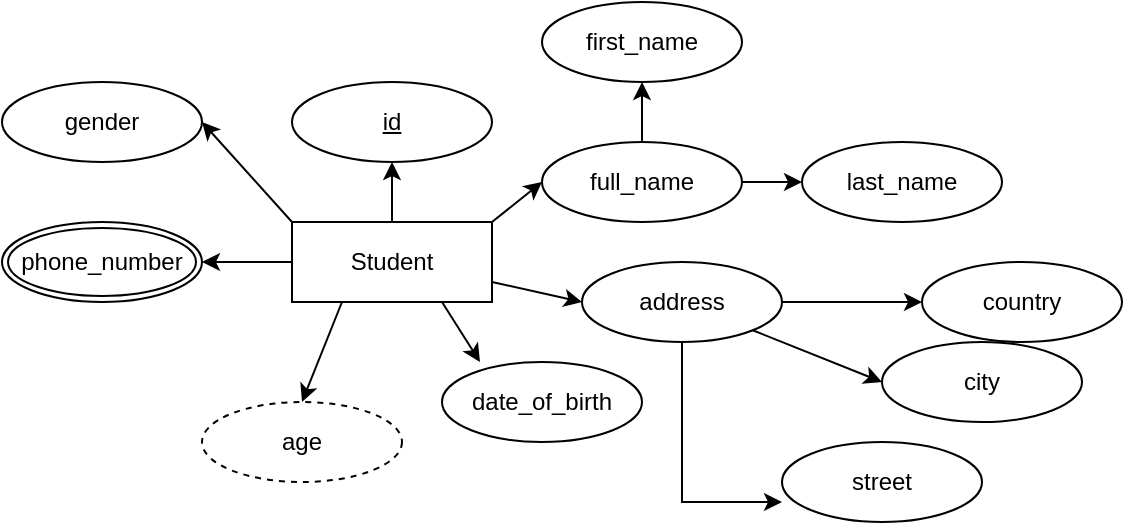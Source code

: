 <mxfile version="15.4.1" type="github">
  <diagram id="R2lEEEUBdFMjLlhIrx00" name="Page-1">
    <mxGraphModel dx="868" dy="450" grid="1" gridSize="10" guides="1" tooltips="1" connect="1" arrows="1" fold="1" page="1" pageScale="1" pageWidth="850" pageHeight="1100" math="0" shadow="0" extFonts="Permanent Marker^https://fonts.googleapis.com/css?family=Permanent+Marker">
      <root>
        <mxCell id="0" />
        <mxCell id="1" parent="0" />
        <mxCell id="yAVmMTq7NJZBaWAWzbw9-13" value="id" style="ellipse;whiteSpace=wrap;html=1;align=center;fontStyle=4;shadow=0;" vertex="1" parent="1">
          <mxGeometry x="315" y="40" width="100" height="40" as="geometry" />
        </mxCell>
        <mxCell id="yAVmMTq7NJZBaWAWzbw9-15" style="edgeStyle=orthogonalEdgeStyle;rounded=0;orthogonalLoop=1;jettySize=auto;html=1;" edge="1" parent="1" source="yAVmMTq7NJZBaWAWzbw9-14" target="yAVmMTq7NJZBaWAWzbw9-16">
          <mxGeometry relative="1" as="geometry">
            <mxPoint x="580" y="70" as="targetPoint" />
          </mxGeometry>
        </mxCell>
        <mxCell id="yAVmMTq7NJZBaWAWzbw9-18" style="edgeStyle=orthogonalEdgeStyle;rounded=0;orthogonalLoop=1;jettySize=auto;html=1;entryX=0;entryY=0.5;entryDx=0;entryDy=0;" edge="1" parent="1" source="yAVmMTq7NJZBaWAWzbw9-14" target="yAVmMTq7NJZBaWAWzbw9-17">
          <mxGeometry relative="1" as="geometry" />
        </mxCell>
        <mxCell id="yAVmMTq7NJZBaWAWzbw9-14" value="full_name" style="ellipse;whiteSpace=wrap;html=1;align=center;shadow=0;" vertex="1" parent="1">
          <mxGeometry x="440" y="70" width="100" height="40" as="geometry" />
        </mxCell>
        <mxCell id="yAVmMTq7NJZBaWAWzbw9-16" value="first_name" style="ellipse;whiteSpace=wrap;html=1;align=center;shadow=0;" vertex="1" parent="1">
          <mxGeometry x="440" width="100" height="40" as="geometry" />
        </mxCell>
        <mxCell id="yAVmMTq7NJZBaWAWzbw9-17" value="last_name" style="ellipse;whiteSpace=wrap;html=1;align=center;shadow=0;" vertex="1" parent="1">
          <mxGeometry x="570" y="70" width="100" height="40" as="geometry" />
        </mxCell>
        <mxCell id="yAVmMTq7NJZBaWAWzbw9-21" value="date_of_birth" style="ellipse;whiteSpace=wrap;html=1;align=center;shadow=0;" vertex="1" parent="1">
          <mxGeometry x="390" y="180" width="100" height="40" as="geometry" />
        </mxCell>
        <mxCell id="yAVmMTq7NJZBaWAWzbw9-22" value="age" style="ellipse;whiteSpace=wrap;html=1;align=center;dashed=1;shadow=0;" vertex="1" parent="1">
          <mxGeometry x="270" y="200" width="100" height="40" as="geometry" />
        </mxCell>
        <mxCell id="yAVmMTq7NJZBaWAWzbw9-26" value="" style="edgeStyle=orthogonalEdgeStyle;rounded=0;orthogonalLoop=1;jettySize=auto;html=1;" edge="1" parent="1" source="yAVmMTq7NJZBaWAWzbw9-25" target="yAVmMTq7NJZBaWAWzbw9-13">
          <mxGeometry relative="1" as="geometry" />
        </mxCell>
        <mxCell id="yAVmMTq7NJZBaWAWzbw9-31" style="edgeStyle=orthogonalEdgeStyle;rounded=0;orthogonalLoop=1;jettySize=auto;html=1;entryX=1;entryY=0.5;entryDx=0;entryDy=0;" edge="1" parent="1" source="yAVmMTq7NJZBaWAWzbw9-25" target="yAVmMTq7NJZBaWAWzbw9-30">
          <mxGeometry relative="1" as="geometry" />
        </mxCell>
        <mxCell id="yAVmMTq7NJZBaWAWzbw9-42" style="rounded=0;orthogonalLoop=1;jettySize=auto;html=1;exitX=0;exitY=0;exitDx=0;exitDy=0;entryX=1;entryY=0.5;entryDx=0;entryDy=0;" edge="1" parent="1" source="yAVmMTq7NJZBaWAWzbw9-25" target="yAVmMTq7NJZBaWAWzbw9-32">
          <mxGeometry relative="1" as="geometry" />
        </mxCell>
        <mxCell id="yAVmMTq7NJZBaWAWzbw9-43" style="edgeStyle=none;rounded=0;orthogonalLoop=1;jettySize=auto;html=1;exitX=1;exitY=0;exitDx=0;exitDy=0;entryX=0;entryY=0.5;entryDx=0;entryDy=0;" edge="1" parent="1" source="yAVmMTq7NJZBaWAWzbw9-25" target="yAVmMTq7NJZBaWAWzbw9-14">
          <mxGeometry relative="1" as="geometry" />
        </mxCell>
        <mxCell id="yAVmMTq7NJZBaWAWzbw9-44" style="edgeStyle=none;rounded=0;orthogonalLoop=1;jettySize=auto;html=1;exitX=1;exitY=0.75;exitDx=0;exitDy=0;entryX=0;entryY=0.5;entryDx=0;entryDy=0;" edge="1" parent="1" source="yAVmMTq7NJZBaWAWzbw9-25" target="yAVmMTq7NJZBaWAWzbw9-34">
          <mxGeometry relative="1" as="geometry" />
        </mxCell>
        <mxCell id="yAVmMTq7NJZBaWAWzbw9-45" style="edgeStyle=none;rounded=0;orthogonalLoop=1;jettySize=auto;html=1;exitX=0.75;exitY=1;exitDx=0;exitDy=0;entryX=0.19;entryY=0;entryDx=0;entryDy=0;entryPerimeter=0;" edge="1" parent="1" source="yAVmMTq7NJZBaWAWzbw9-25" target="yAVmMTq7NJZBaWAWzbw9-21">
          <mxGeometry relative="1" as="geometry" />
        </mxCell>
        <mxCell id="yAVmMTq7NJZBaWAWzbw9-46" style="edgeStyle=none;rounded=0;orthogonalLoop=1;jettySize=auto;html=1;exitX=0.25;exitY=1;exitDx=0;exitDy=0;entryX=0.5;entryY=0;entryDx=0;entryDy=0;" edge="1" parent="1" source="yAVmMTq7NJZBaWAWzbw9-25" target="yAVmMTq7NJZBaWAWzbw9-22">
          <mxGeometry relative="1" as="geometry" />
        </mxCell>
        <mxCell id="yAVmMTq7NJZBaWAWzbw9-25" value="Student" style="whiteSpace=wrap;html=1;align=center;shadow=0;" vertex="1" parent="1">
          <mxGeometry x="315" y="110" width="100" height="40" as="geometry" />
        </mxCell>
        <mxCell id="yAVmMTq7NJZBaWAWzbw9-30" value="phone_number" style="ellipse;shape=doubleEllipse;margin=3;whiteSpace=wrap;html=1;align=center;shadow=0;" vertex="1" parent="1">
          <mxGeometry x="170" y="110" width="100" height="40" as="geometry" />
        </mxCell>
        <mxCell id="yAVmMTq7NJZBaWAWzbw9-32" value="gender" style="ellipse;whiteSpace=wrap;html=1;align=center;shadow=0;" vertex="1" parent="1">
          <mxGeometry x="170" y="40" width="100" height="40" as="geometry" />
        </mxCell>
        <mxCell id="yAVmMTq7NJZBaWAWzbw9-39" style="edgeStyle=orthogonalEdgeStyle;rounded=0;orthogonalLoop=1;jettySize=auto;html=1;entryX=0;entryY=0.5;entryDx=0;entryDy=0;" edge="1" parent="1" source="yAVmMTq7NJZBaWAWzbw9-34" target="yAVmMTq7NJZBaWAWzbw9-37">
          <mxGeometry relative="1" as="geometry" />
        </mxCell>
        <mxCell id="yAVmMTq7NJZBaWAWzbw9-41" style="edgeStyle=orthogonalEdgeStyle;rounded=0;orthogonalLoop=1;jettySize=auto;html=1;entryX=0;entryY=0.75;entryDx=0;entryDy=0;entryPerimeter=0;" edge="1" parent="1" source="yAVmMTq7NJZBaWAWzbw9-34" target="yAVmMTq7NJZBaWAWzbw9-35">
          <mxGeometry relative="1" as="geometry" />
        </mxCell>
        <mxCell id="yAVmMTq7NJZBaWAWzbw9-47" style="edgeStyle=none;rounded=0;orthogonalLoop=1;jettySize=auto;html=1;exitX=1;exitY=1;exitDx=0;exitDy=0;entryX=0;entryY=0.5;entryDx=0;entryDy=0;" edge="1" parent="1" source="yAVmMTq7NJZBaWAWzbw9-34" target="yAVmMTq7NJZBaWAWzbw9-36">
          <mxGeometry relative="1" as="geometry" />
        </mxCell>
        <mxCell id="yAVmMTq7NJZBaWAWzbw9-34" value="address" style="ellipse;whiteSpace=wrap;html=1;align=center;shadow=0;" vertex="1" parent="1">
          <mxGeometry x="460" y="130" width="100" height="40" as="geometry" />
        </mxCell>
        <mxCell id="yAVmMTq7NJZBaWAWzbw9-35" value="street" style="ellipse;whiteSpace=wrap;html=1;align=center;shadow=0;" vertex="1" parent="1">
          <mxGeometry x="560" y="220" width="100" height="40" as="geometry" />
        </mxCell>
        <mxCell id="yAVmMTq7NJZBaWAWzbw9-36" value="city" style="ellipse;whiteSpace=wrap;html=1;align=center;shadow=0;" vertex="1" parent="1">
          <mxGeometry x="610" y="170" width="100" height="40" as="geometry" />
        </mxCell>
        <mxCell id="yAVmMTq7NJZBaWAWzbw9-37" value="country" style="ellipse;whiteSpace=wrap;html=1;align=center;shadow=0;" vertex="1" parent="1">
          <mxGeometry x="630" y="130" width="100" height="40" as="geometry" />
        </mxCell>
      </root>
    </mxGraphModel>
  </diagram>
</mxfile>

